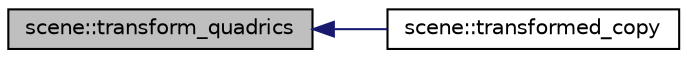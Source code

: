 digraph "scene::transform_quadrics"
{
  edge [fontname="Helvetica",fontsize="10",labelfontname="Helvetica",labelfontsize="10"];
  node [fontname="Helvetica",fontsize="10",shape=record];
  rankdir="LR";
  Node422 [label="scene::transform_quadrics",height=0.2,width=0.4,color="black", fillcolor="grey75", style="filled", fontcolor="black"];
  Node422 -> Node423 [dir="back",color="midnightblue",fontsize="10",style="solid",fontname="Helvetica"];
  Node423 [label="scene::transformed_copy",height=0.2,width=0.4,color="black", fillcolor="white", style="filled",URL="$df/db1/classscene.html#aa63bbdb5ffcd70f233e0a3219abb89f5"];
}
